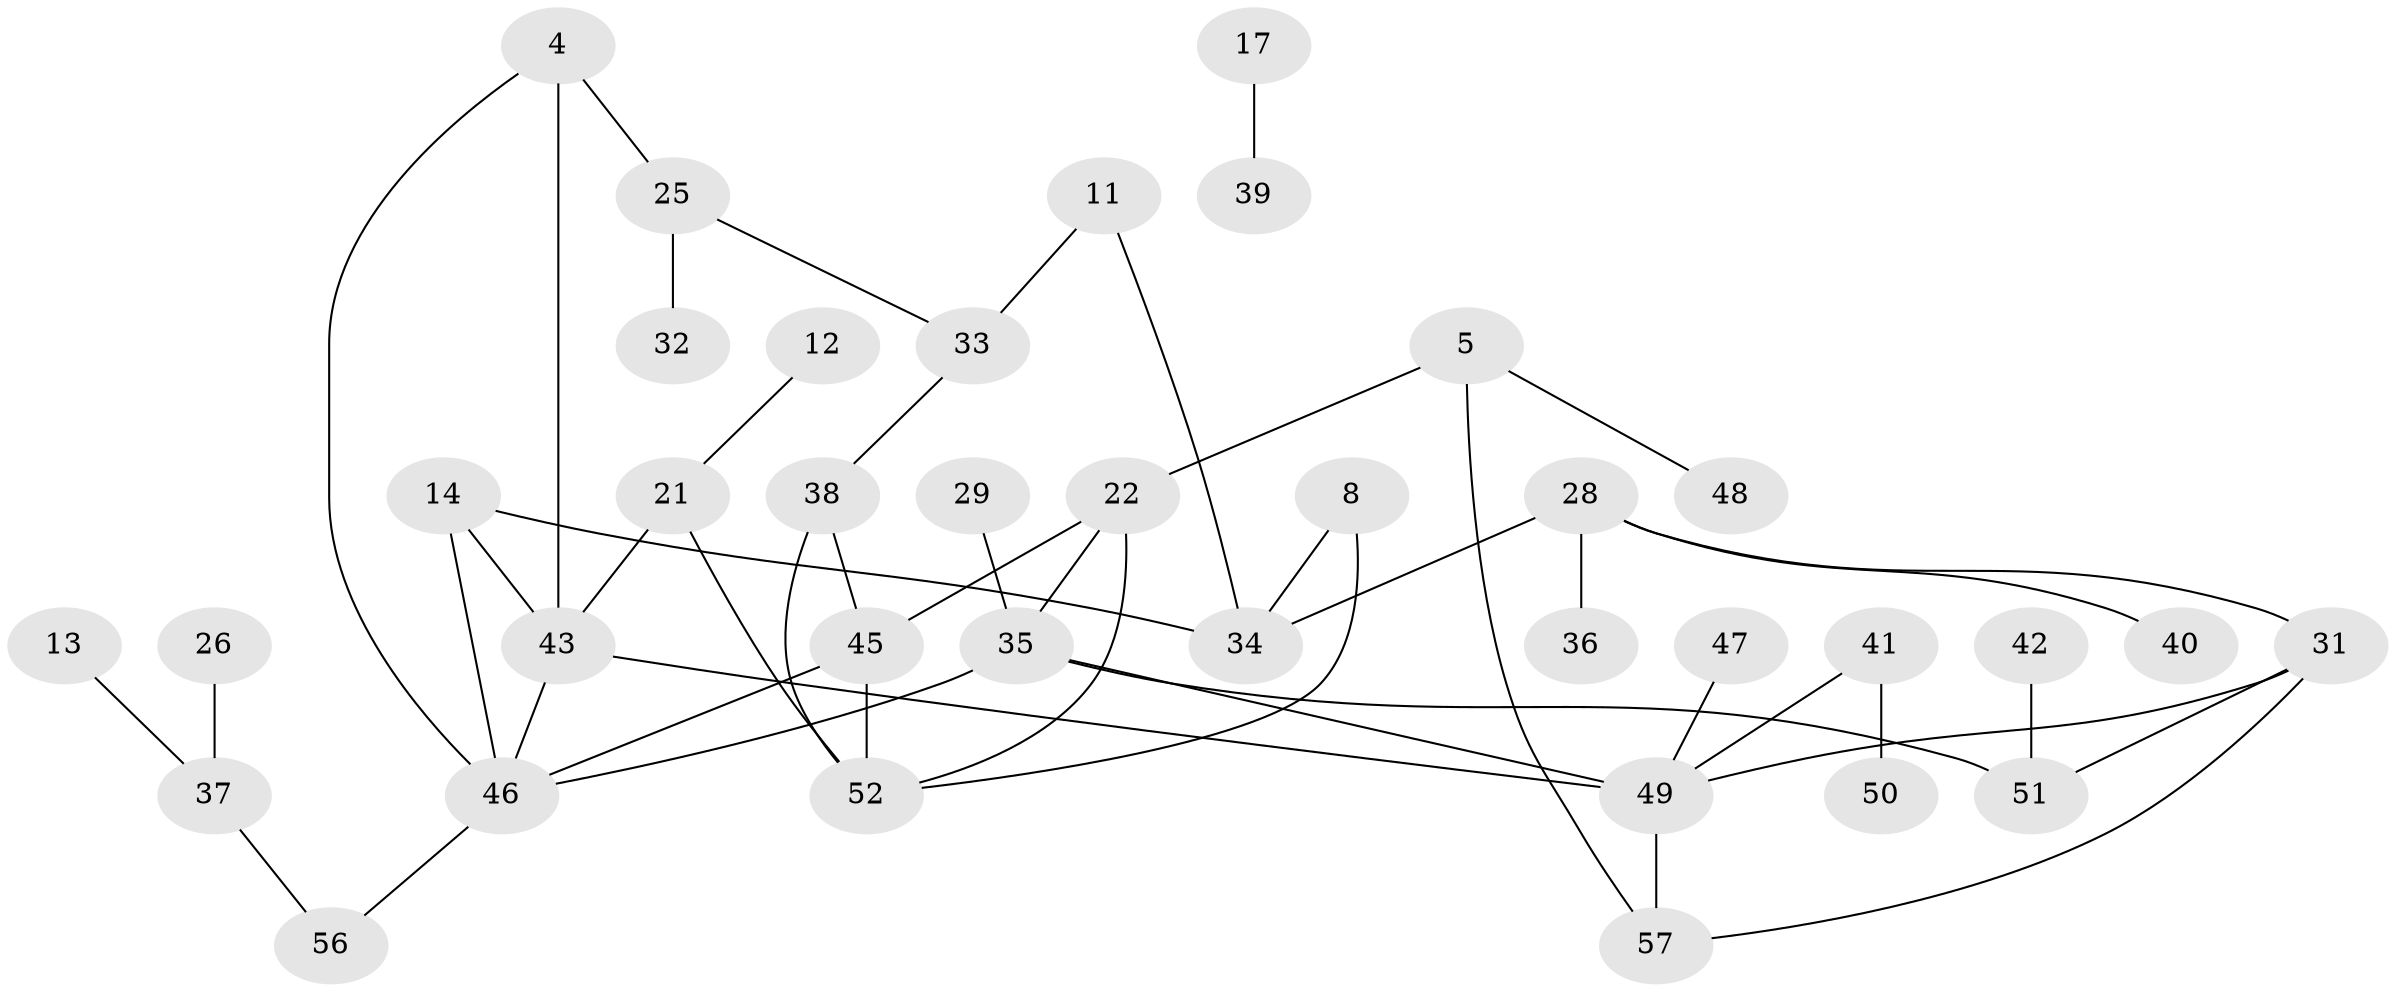 // original degree distribution, {0: 0.16666666666666666, 2: 0.3157894736842105, 4: 0.12280701754385964, 3: 0.15789473684210525, 1: 0.21929824561403508, 6: 0.008771929824561403, 5: 0.008771929824561403}
// Generated by graph-tools (version 1.1) at 2025/00/03/09/25 03:00:53]
// undirected, 37 vertices, 49 edges
graph export_dot {
graph [start="1"]
  node [color=gray90,style=filled];
  4;
  5;
  8;
  11;
  12;
  13;
  14;
  17;
  21;
  22;
  25;
  26;
  28;
  29;
  31;
  32;
  33;
  34;
  35;
  36;
  37;
  38;
  39;
  40;
  41;
  42;
  43;
  45;
  46;
  47;
  48;
  49;
  50;
  51;
  52;
  56;
  57;
  4 -- 25 [weight=1.0];
  4 -- 43 [weight=1.0];
  4 -- 46 [weight=1.0];
  5 -- 22 [weight=1.0];
  5 -- 48 [weight=1.0];
  5 -- 57 [weight=2.0];
  8 -- 34 [weight=1.0];
  8 -- 52 [weight=1.0];
  11 -- 33 [weight=1.0];
  11 -- 34 [weight=1.0];
  12 -- 21 [weight=1.0];
  13 -- 37 [weight=1.0];
  14 -- 34 [weight=1.0];
  14 -- 43 [weight=1.0];
  14 -- 46 [weight=1.0];
  17 -- 39 [weight=1.0];
  21 -- 43 [weight=1.0];
  21 -- 52 [weight=1.0];
  22 -- 35 [weight=1.0];
  22 -- 45 [weight=1.0];
  22 -- 52 [weight=1.0];
  25 -- 32 [weight=1.0];
  25 -- 33 [weight=1.0];
  26 -- 37 [weight=1.0];
  28 -- 31 [weight=1.0];
  28 -- 34 [weight=1.0];
  28 -- 36 [weight=2.0];
  28 -- 40 [weight=1.0];
  29 -- 35 [weight=1.0];
  31 -- 49 [weight=1.0];
  31 -- 51 [weight=1.0];
  31 -- 57 [weight=1.0];
  33 -- 38 [weight=1.0];
  35 -- 46 [weight=1.0];
  35 -- 49 [weight=1.0];
  35 -- 51 [weight=1.0];
  37 -- 56 [weight=1.0];
  38 -- 45 [weight=1.0];
  38 -- 52 [weight=1.0];
  41 -- 49 [weight=1.0];
  41 -- 50 [weight=1.0];
  42 -- 51 [weight=1.0];
  43 -- 46 [weight=1.0];
  43 -- 49 [weight=1.0];
  45 -- 46 [weight=1.0];
  45 -- 52 [weight=1.0];
  46 -- 56 [weight=1.0];
  47 -- 49 [weight=1.0];
  49 -- 57 [weight=2.0];
}
